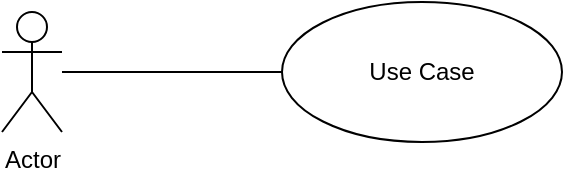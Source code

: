 <mxfile version="24.2.1" type="github" pages="2">
  <diagram name="테스트-1" id="crpGcYe5JIqGgmfARWiJ">
    <mxGraphModel dx="1050" dy="522" grid="1" gridSize="10" guides="1" tooltips="1" connect="1" arrows="1" fold="1" page="1" pageScale="1" pageWidth="827" pageHeight="1169" math="0" shadow="0">
      <root>
        <mxCell id="0" />
        <mxCell id="1" parent="0" />
        <mxCell id="UFJAdiyoOyex9o16GmMY-1" value="Use Case" style="ellipse;whiteSpace=wrap;html=1;" vertex="1" parent="1">
          <mxGeometry x="450" y="395" width="140" height="70" as="geometry" />
        </mxCell>
        <mxCell id="UFJAdiyoOyex9o16GmMY-8" style="rounded=0;orthogonalLoop=1;jettySize=auto;html=1;entryX=0;entryY=0.5;entryDx=0;entryDy=0;endArrow=none;endFill=0;" edge="1" parent="1" source="UFJAdiyoOyex9o16GmMY-4" target="UFJAdiyoOyex9o16GmMY-1">
          <mxGeometry relative="1" as="geometry" />
        </mxCell>
        <mxCell id="UFJAdiyoOyex9o16GmMY-4" value="Actor" style="shape=umlActor;verticalLabelPosition=bottom;verticalAlign=top;html=1;outlineConnect=0;" vertex="1" parent="1">
          <mxGeometry x="310" y="400" width="30" height="60" as="geometry" />
        </mxCell>
      </root>
    </mxGraphModel>
  </diagram>
  <diagram id="n9FGADXHsb4txi5t6AIW" name="페이지-2">
    <mxGraphModel dx="1050" dy="522" grid="1" gridSize="10" guides="1" tooltips="1" connect="1" arrows="1" fold="1" page="1" pageScale="1" pageWidth="827" pageHeight="1169" math="0" shadow="0">
      <root>
        <mxCell id="0" />
        <mxCell id="1" parent="0" />
      </root>
    </mxGraphModel>
  </diagram>
</mxfile>
